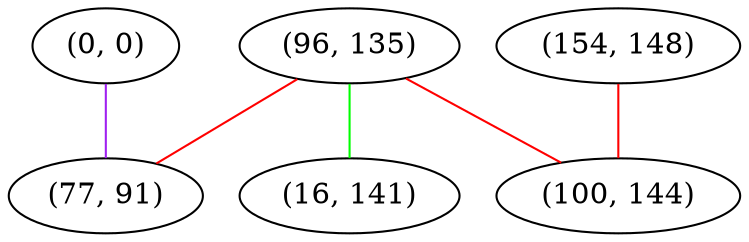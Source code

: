 graph "" {
"(0, 0)";
"(154, 148)";
"(96, 135)";
"(100, 144)";
"(77, 91)";
"(16, 141)";
"(0, 0)" -- "(77, 91)"  [color=purple, key=0, weight=4];
"(154, 148)" -- "(100, 144)"  [color=red, key=0, weight=1];
"(96, 135)" -- "(100, 144)"  [color=red, key=0, weight=1];
"(96, 135)" -- "(16, 141)"  [color=green, key=0, weight=2];
"(96, 135)" -- "(77, 91)"  [color=red, key=0, weight=1];
}

